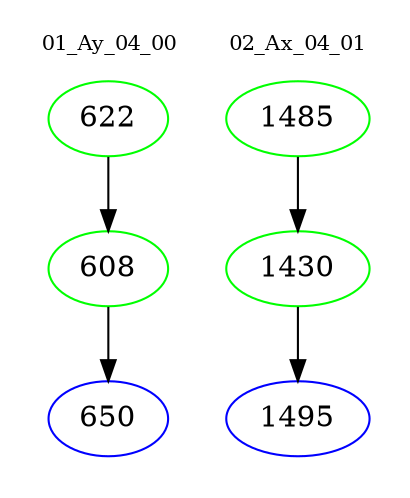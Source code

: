 digraph{
subgraph cluster_0 {
color = white
label = "01_Ay_04_00";
fontsize=10;
T0_622 [label="622", color="green"]
T0_622 -> T0_608 [color="black"]
T0_608 [label="608", color="green"]
T0_608 -> T0_650 [color="black"]
T0_650 [label="650", color="blue"]
}
subgraph cluster_1 {
color = white
label = "02_Ax_04_01";
fontsize=10;
T1_1485 [label="1485", color="green"]
T1_1485 -> T1_1430 [color="black"]
T1_1430 [label="1430", color="green"]
T1_1430 -> T1_1495 [color="black"]
T1_1495 [label="1495", color="blue"]
}
}
